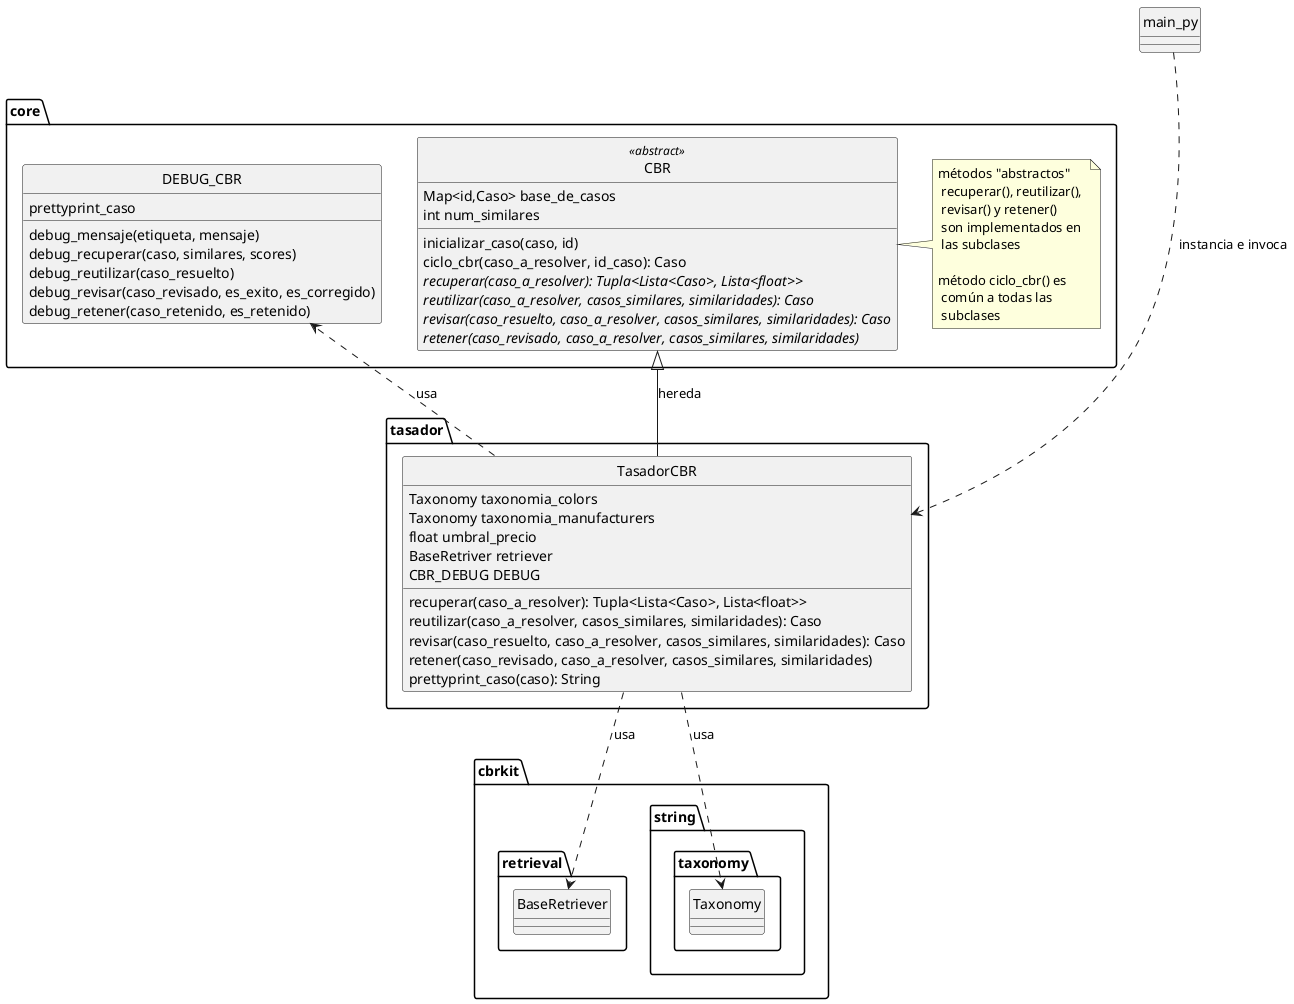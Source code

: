 @startuml
hide circle

   namespace core {
        class DEBUG_CBR {
            prettyprint_caso
            debug_mensaje(etiqueta, mensaje)
            debug_recuperar(caso, similares, scores) 
            debug_reutilizar(caso_resuelto)
            debug_revisar(caso_revisado, es_exito, es_corregido)  
            debug_retener(caso_retenido, es_retenido)   
        }

        class CBR <<abstract>> {
            Map<id,Caso> base_de_casos 
            int num_similares
            inicializar_caso(caso, id)
            ciclo_cbr(caso_a_resolver, id_caso): Caso
            {abstract} recuperar(caso_a_resolver): Tupla<Lista<Caso>, Lista<float>>
            {abstract} reutilizar(caso_a_resolver, casos_similares, similaridades): Caso
            {abstract} revisar(caso_resuelto, caso_a_resolver, casos_similares, similaridades): Caso
            {abstract} retener(caso_revisado, caso_a_resolver, casos_similares, similaridades)
        }

        DEBUG_CBR -right[hidden]- CBR

note right of CBR
métodos "abstractos"
 recuperar(), reutilizar(), 
 revisar() y retener()
 son implementados en 
 las subclases

método ciclo_cbr() es
 común a todas las
 subclases  
end note

    }

    namespace tasador {
        class TasadorCBR {
            Taxonomy taxonomia_colors
            Taxonomy taxonomia_manufacturers
            float umbral_precio
            BaseRetriver retriever
            CBR_DEBUG DEBUG
            recuperar(caso_a_resolver): Tupla<Lista<Caso>, Lista<float>>
            reutilizar(caso_a_resolver, casos_similares, similaridades): Caso
            revisar(caso_resuelto, caso_a_resolver, casos_similares, similaridades): Caso
            retener(caso_revisado, caso_a_resolver, casos_similares, similaridades)
            prettyprint_caso(caso): String
        }
    }

    core.CBR <|-- tasador.TasadorCBR : hereda

    tasador.TasadorCBR ..> cbrkit.retrieval.BaseRetriever : usa
    tasador.TasadorCBR ..> cbrkit.string.taxonomy.Taxonomy : usa

    tasador.TasadorCBR ..> core.DEBUG_CBR : usa
   
    main_py ...> tasador.TasadorCBR : instancia e invoca

@enduml

' editar con https://www.plantuml.com/plantuml/uml/ 
' o con https://www.planttext.com/
